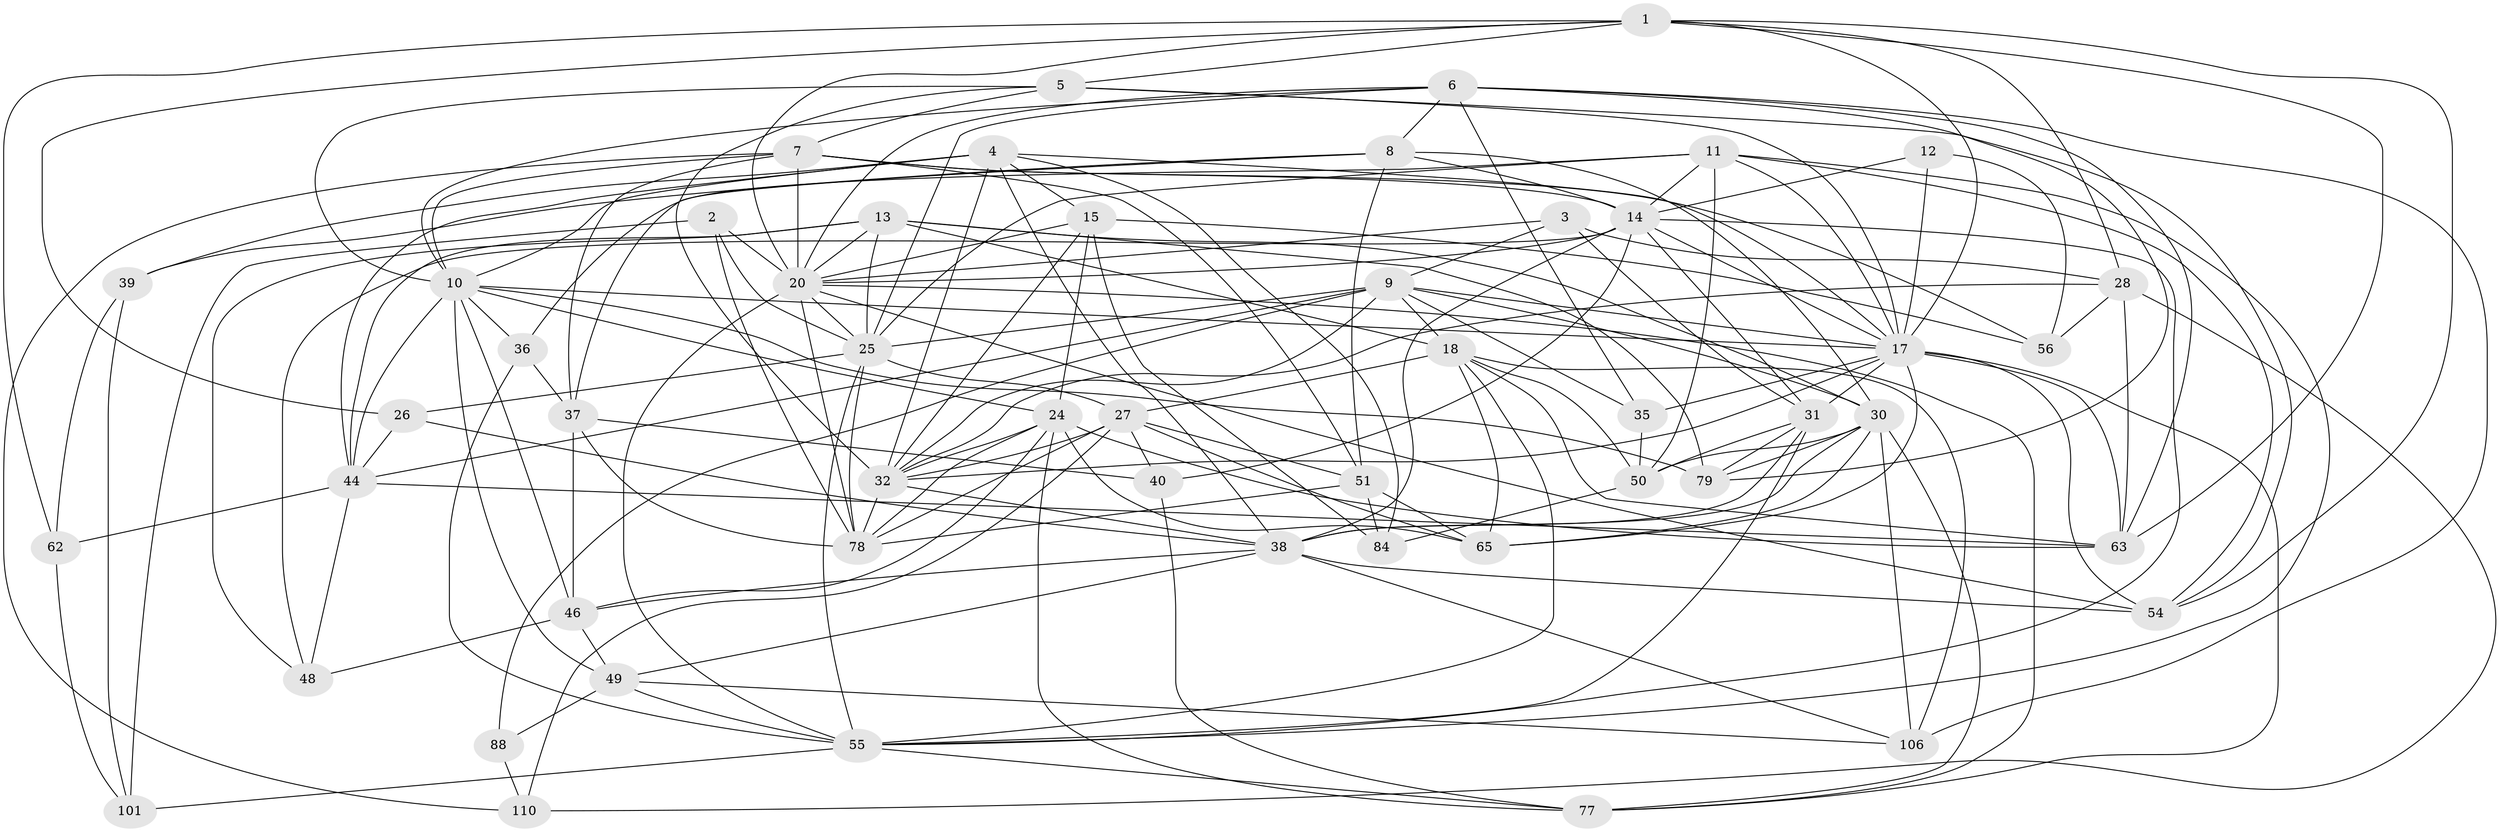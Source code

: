 // original degree distribution, {4: 1.0}
// Generated by graph-tools (version 1.1) at 2025/20/03/04/25 18:20:29]
// undirected, 52 vertices, 174 edges
graph export_dot {
graph [start="1"]
  node [color=gray90,style=filled];
  1 [super="+94+75"];
  2;
  3;
  4 [super="+87+21"];
  5 [super="+23"];
  6 [super="+128"];
  7 [super="+16+69"];
  8 [super="+100"];
  9 [super="+33+29+34"];
  10 [super="+19+73+22"];
  11 [super="+64"];
  12;
  13 [super="+86"];
  14 [super="+103+105"];
  15 [super="+130"];
  17 [super="+85+41+82"];
  18 [super="+70"];
  20 [super="+53+76+59"];
  24 [super="+95"];
  25 [super="+58+60"];
  26;
  27 [super="+125+74"];
  28 [super="+113"];
  30 [super="+91+127+71"];
  31 [super="+66+47"];
  32 [super="+42+98"];
  35;
  36;
  37 [super="+111"];
  38 [super="+72+81"];
  39;
  40;
  44 [super="+45+121"];
  46 [super="+52"];
  48;
  49 [super="+108"];
  50 [super="+122"];
  51 [super="+80"];
  54 [super="+92"];
  55 [super="+61+57"];
  56;
  62;
  63 [super="+96+67"];
  65 [super="+89"];
  77 [super="+83"];
  78 [super="+102+114"];
  79 [super="+119"];
  84;
  88;
  101;
  106 [super="+115"];
  110;
  1 -- 26;
  1 -- 54;
  1 -- 5;
  1 -- 62;
  1 -- 28;
  1 -- 17;
  1 -- 20;
  1 -- 63;
  2 -- 101;
  2 -- 78;
  2 -- 25;
  2 -- 20;
  3 -- 28;
  3 -- 9;
  3 -- 31;
  3 -- 20;
  4 -- 84;
  4 -- 10;
  4 -- 17;
  4 -- 38;
  4 -- 44;
  4 -- 39;
  4 -- 15;
  4 -- 32;
  5 -- 32;
  5 -- 10;
  5 -- 54;
  5 -- 7;
  5 -- 17;
  6 -- 8;
  6 -- 20;
  6 -- 35;
  6 -- 10;
  6 -- 106;
  6 -- 79;
  6 -- 25;
  6 -- 63;
  7 -- 10;
  7 -- 56;
  7 -- 51;
  7 -- 37;
  7 -- 110;
  7 -- 14;
  7 -- 20;
  8 -- 39;
  8 -- 37;
  8 -- 51;
  8 -- 30;
  8 -- 14;
  9 -- 35;
  9 -- 88 [weight=2];
  9 -- 17;
  9 -- 44;
  9 -- 18;
  9 -- 32;
  9 -- 30;
  9 -- 25;
  10 -- 49;
  10 -- 46;
  10 -- 44 [weight=2];
  10 -- 36;
  10 -- 24;
  10 -- 79;
  10 -- 17;
  11 -- 17;
  11 -- 50;
  11 -- 36;
  11 -- 54;
  11 -- 14 [weight=2];
  11 -- 25;
  11 -- 55;
  12 -- 56;
  12 -- 14;
  12 -- 17 [weight=2];
  13 -- 18;
  13 -- 79;
  13 -- 30;
  13 -- 48;
  13 -- 20 [weight=2];
  13 -- 25;
  13 -- 44;
  14 -- 17;
  14 -- 48;
  14 -- 20;
  14 -- 38;
  14 -- 40;
  14 -- 55;
  14 -- 31;
  15 -- 84;
  15 -- 20;
  15 -- 24;
  15 -- 56;
  15 -- 32;
  17 -- 65;
  17 -- 35;
  17 -- 54;
  17 -- 77;
  17 -- 63;
  17 -- 31;
  17 -- 32;
  18 -- 65;
  18 -- 55;
  18 -- 50;
  18 -- 106;
  18 -- 27;
  18 -- 63;
  20 -- 25;
  20 -- 77;
  20 -- 55;
  20 -- 54;
  20 -- 78;
  24 -- 63;
  24 -- 46;
  24 -- 32;
  24 -- 65;
  24 -- 77;
  24 -- 78;
  25 -- 78;
  25 -- 55;
  25 -- 27;
  25 -- 26;
  26 -- 38;
  26 -- 44;
  27 -- 51;
  27 -- 65;
  27 -- 78;
  27 -- 40;
  27 -- 110;
  27 -- 32;
  28 -- 110;
  28 -- 63;
  28 -- 56;
  28 -- 32;
  30 -- 65;
  30 -- 50;
  30 -- 77;
  30 -- 38;
  30 -- 79;
  30 -- 106 [weight=2];
  31 -- 50;
  31 -- 38;
  31 -- 79 [weight=2];
  31 -- 55;
  32 -- 78;
  32 -- 38;
  35 -- 50;
  36 -- 37;
  36 -- 55;
  37 -- 46;
  37 -- 40;
  37 -- 78;
  38 -- 54;
  38 -- 46;
  38 -- 49;
  38 -- 106;
  39 -- 62;
  39 -- 101;
  40 -- 77;
  44 -- 62;
  44 -- 48;
  44 -- 63 [weight=2];
  46 -- 48;
  46 -- 49;
  49 -- 88;
  49 -- 55;
  49 -- 106;
  50 -- 84;
  51 -- 84;
  51 -- 65;
  51 -- 78;
  55 -- 101;
  55 -- 77;
  62 -- 101;
  88 -- 110;
}
